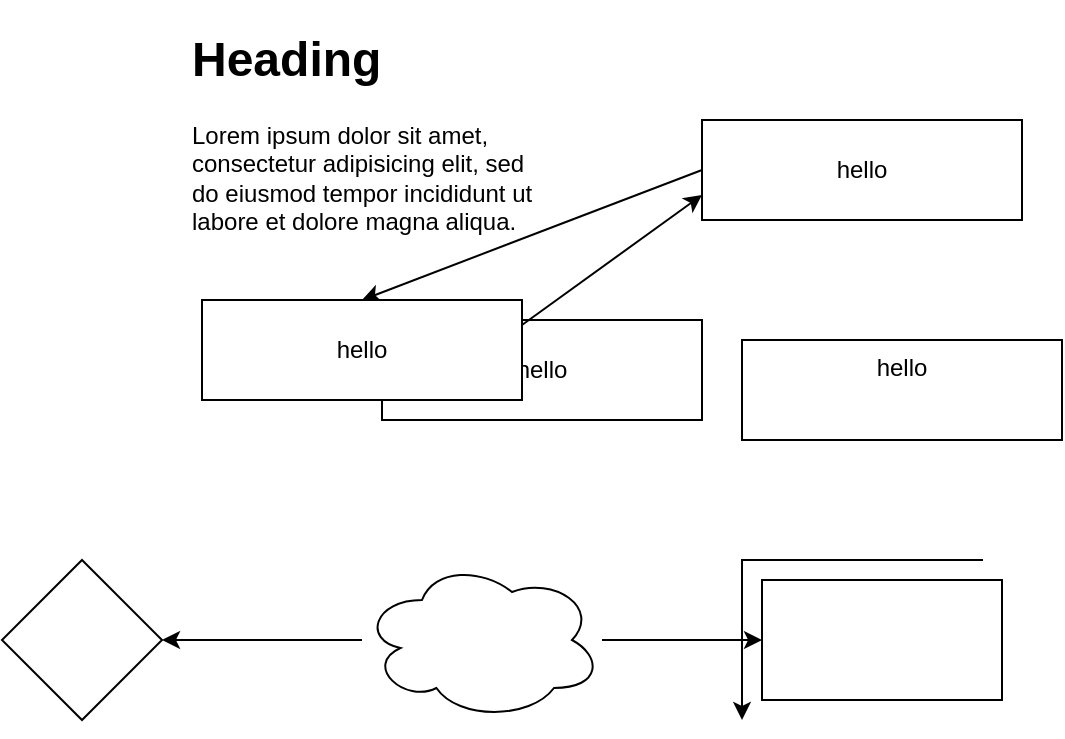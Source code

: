 <mxfile>
    <diagram id="HkXEVb5AYg8CNZygWtyJ" name="Page-1">
        <mxGraphModel dx="1299" dy="445" grid="1" gridSize="10" guides="1" tooltips="1" connect="1" arrows="1" fold="1" page="1" pageScale="1" pageWidth="827" pageHeight="1169" math="0" shadow="0">
            <root>
                <mxCell id="0"/>
                <mxCell id="1" parent="0"/>
                <mxCell id="12" style="edgeStyle=none;html=1;exitX=0;exitY=0.5;exitDx=0;exitDy=0;entryX=0.5;entryY=0;entryDx=0;entryDy=0;" edge="1" parent="1" source="2" target="8">
                    <mxGeometry relative="1" as="geometry"/>
                </mxCell>
                <mxCell id="2" value="hello" style="rounded=0;whiteSpace=wrap;html=1;verticalAlign=middle;" vertex="1" parent="1">
                    <mxGeometry x="60" y="100" width="160" height="50" as="geometry"/>
                </mxCell>
                <mxCell id="4" value="hello" style="rounded=0;whiteSpace=wrap;html=1;verticalAlign=top;" vertex="1" parent="1">
                    <mxGeometry x="80" y="210" width="160" height="50" as="geometry"/>
                </mxCell>
                <mxCell id="5" value="hello" style="rounded=0;whiteSpace=wrap;html=1;verticalAlign=middle;" vertex="1" parent="1">
                    <mxGeometry x="-100" y="200" width="160" height="50" as="geometry"/>
                </mxCell>
                <mxCell id="11" style="edgeStyle=none;html=1;exitX=1;exitY=0.25;exitDx=0;exitDy=0;entryX=0;entryY=0.75;entryDx=0;entryDy=0;" edge="1" parent="1" source="8" target="2">
                    <mxGeometry relative="1" as="geometry"/>
                </mxCell>
                <mxCell id="8" value="hello" style="rounded=0;whiteSpace=wrap;html=1;verticalAlign=middle;" vertex="1" parent="1">
                    <mxGeometry x="-190" y="190" width="160" height="50" as="geometry"/>
                </mxCell>
                <mxCell id="9" value="&lt;h1&gt;Heading&lt;/h1&gt;&lt;p&gt;Lorem ipsum dolor sit amet, consectetur adipisicing elit, sed do eiusmod tempor incididunt ut labore et dolore magna aliqua.&lt;/p&gt;" style="text;html=1;strokeColor=none;fillColor=none;spacing=5;spacingTop=-20;whiteSpace=wrap;overflow=hidden;rounded=0;" vertex="1" parent="1">
                    <mxGeometry x="-200" y="50" width="190" height="120" as="geometry"/>
                </mxCell>
                <mxCell id="15" value="" style="edgeStyle=none;html=1;" edge="1" parent="1" source="13" target="14">
                    <mxGeometry relative="1" as="geometry"/>
                </mxCell>
                <mxCell id="17" value="" style="edgeStyle=none;html=1;" edge="1" parent="1" source="13" target="16">
                    <mxGeometry relative="1" as="geometry"/>
                </mxCell>
                <mxCell id="13" value="" style="ellipse;shape=cloud;whiteSpace=wrap;html=1;" vertex="1" parent="1">
                    <mxGeometry x="-110" y="320" width="120" height="80" as="geometry"/>
                </mxCell>
                <mxCell id="14" value="" style="whiteSpace=wrap;html=1;" vertex="1" parent="1">
                    <mxGeometry x="90" y="330" width="120" height="60" as="geometry"/>
                </mxCell>
                <mxCell id="16" value="" style="rhombus;whiteSpace=wrap;html=1;" vertex="1" parent="1">
                    <mxGeometry x="-290" y="320" width="80" height="80" as="geometry"/>
                </mxCell>
                <mxCell id="19" style="edgeStyle=none;html=1;exitX=0;exitY=1;exitDx=0;exitDy=0;" edge="1" parent="1" source="18">
                    <mxGeometry relative="1" as="geometry">
                        <mxPoint x="80" y="400" as="targetPoint"/>
                    </mxGeometry>
                </mxCell>
                <mxCell id="18" value="" style="shape=partialRectangle;whiteSpace=wrap;html=1;bottom=0;right=0;fillColor=none;" vertex="1" parent="1">
                    <mxGeometry x="80" y="320" width="120" height="60" as="geometry"/>
                </mxCell>
            </root>
        </mxGraphModel>
    </diagram>
</mxfile>